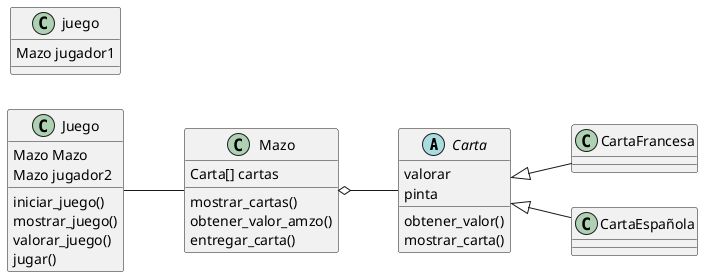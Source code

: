 @startumL
left to right direction
abstract Carta 
Carta <|-- CartaFrancesa
Carta <|-- CartaEspañola
Mazo o-- Carta
Juego -- Mazo
Juego : iniciar_juego()
Juego : mostrar_juego()
Juego : valorar_juego()
Juego : jugar()
Juego : Mazo Mazo
juego : Mazo jugador1
Juego : Mazo jugador2

Carta : valorar 
Carta : pinta 
Carta : obtener_valor()
Carta : mostrar_carta()
Mazo : Carta[] cartas
Mazo : mostrar_cartas()
Mazo : obtener_valor_amzo()
Mazo : entregar_carta()
@endumL